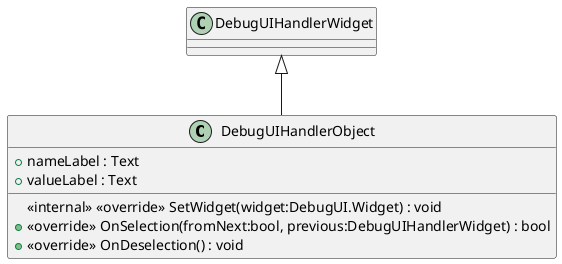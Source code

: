 @startuml
class DebugUIHandlerObject {
    + nameLabel : Text
    + valueLabel : Text
    <<internal>> <<override>> SetWidget(widget:DebugUI.Widget) : void
    + <<override>> OnSelection(fromNext:bool, previous:DebugUIHandlerWidget) : bool
    + <<override>> OnDeselection() : void
}
DebugUIHandlerWidget <|-- DebugUIHandlerObject
@enduml
